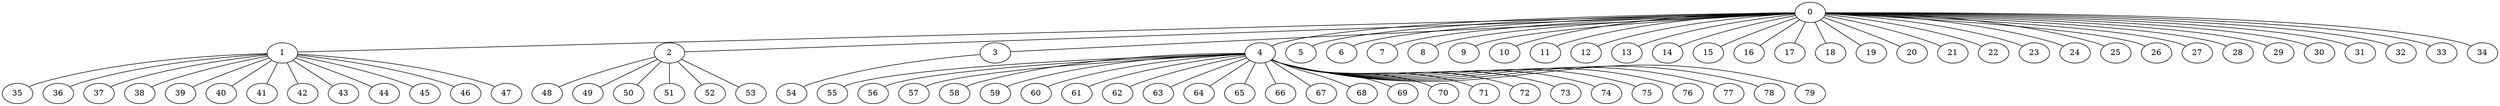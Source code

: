 
graph graphname {
    0 -- 1
0 -- 2
0 -- 3
0 -- 4
0 -- 5
0 -- 6
0 -- 7
0 -- 8
0 -- 9
0 -- 10
0 -- 11
0 -- 12
0 -- 13
0 -- 14
0 -- 15
0 -- 16
0 -- 17
0 -- 18
0 -- 19
0 -- 20
0 -- 21
0 -- 22
0 -- 23
0 -- 24
0 -- 25
0 -- 26
0 -- 27
0 -- 28
0 -- 29
0 -- 30
0 -- 31
0 -- 32
0 -- 33
0 -- 34
1 -- 35
1 -- 36
1 -- 37
1 -- 38
1 -- 39
1 -- 40
1 -- 41
1 -- 42
1 -- 43
1 -- 44
1 -- 45
1 -- 46
1 -- 47
2 -- 48
2 -- 49
2 -- 50
2 -- 51
2 -- 52
2 -- 53
3 -- 54
4 -- 55
4 -- 56
4 -- 57
4 -- 58
4 -- 59
4 -- 60
4 -- 61
4 -- 62
4 -- 63
4 -- 64
4 -- 65
4 -- 66
4 -- 67
4 -- 68
4 -- 69
4 -- 70
4 -- 71
4 -- 72
4 -- 73
4 -- 74
4 -- 75
4 -- 76
4 -- 77
4 -- 78
4 -- 79

}
